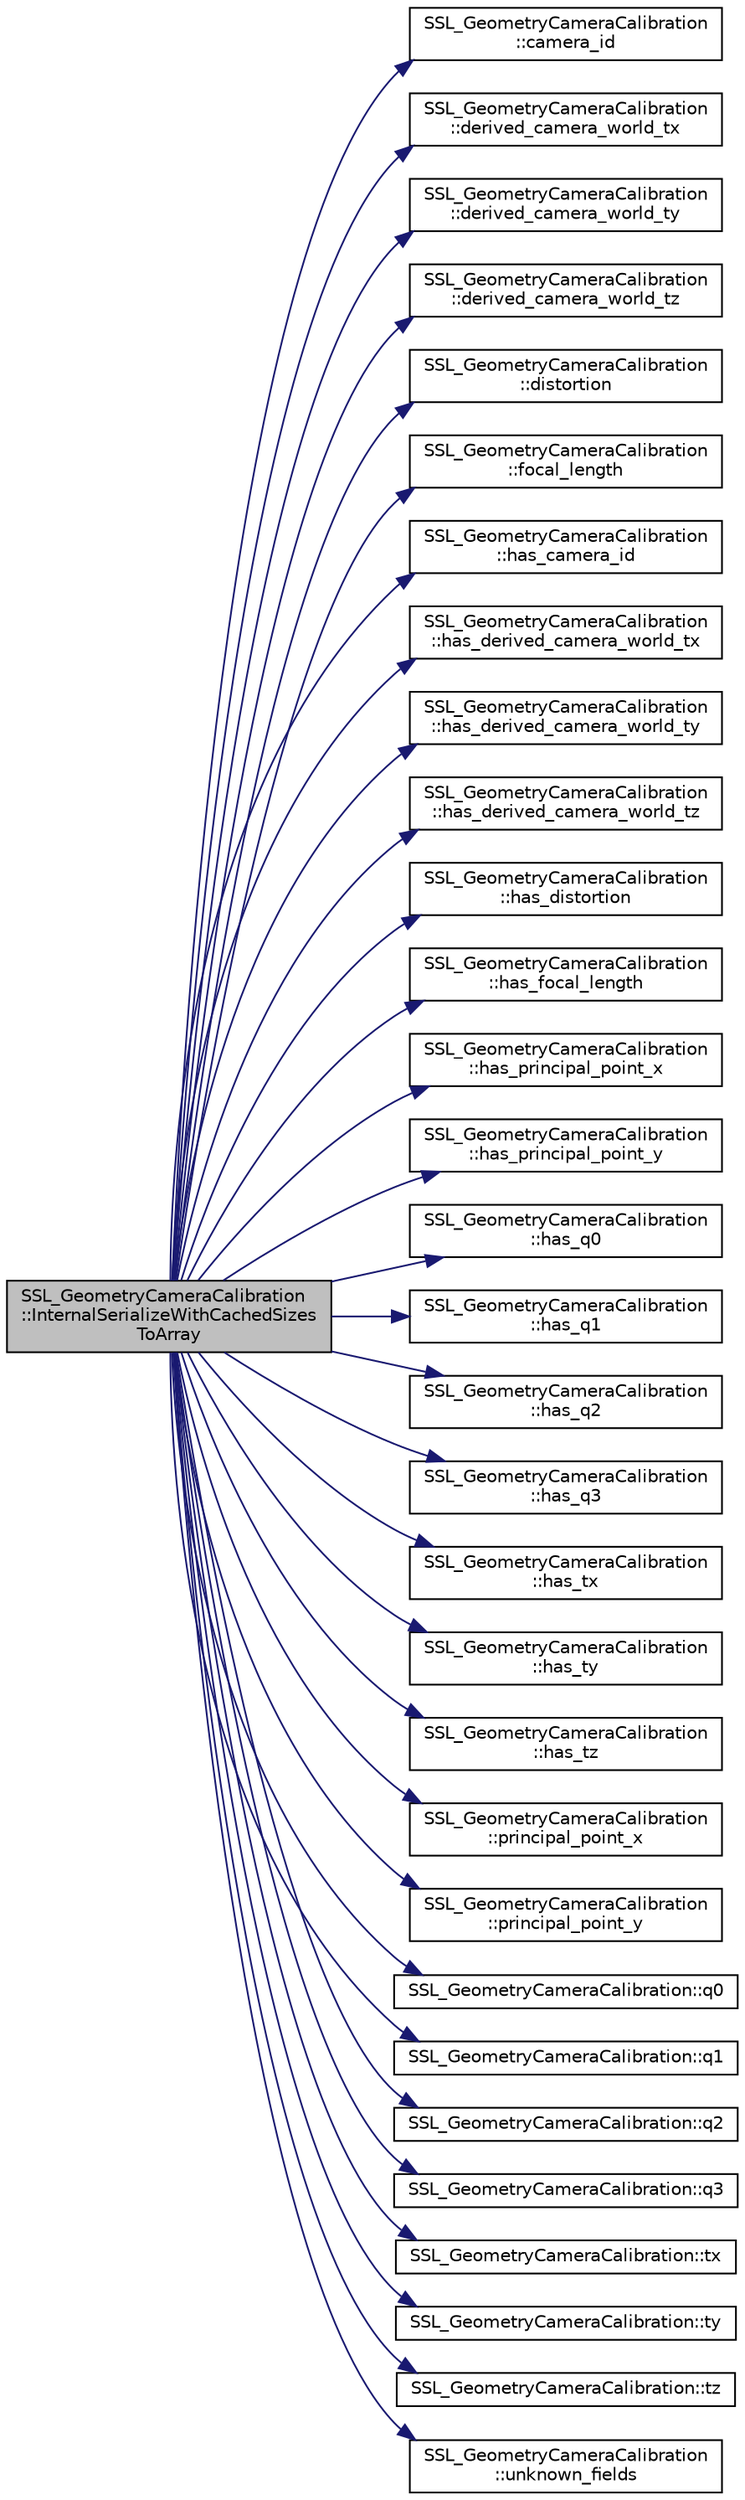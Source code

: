 digraph "SSL_GeometryCameraCalibration::InternalSerializeWithCachedSizesToArray"
{
 // INTERACTIVE_SVG=YES
  edge [fontname="Helvetica",fontsize="10",labelfontname="Helvetica",labelfontsize="10"];
  node [fontname="Helvetica",fontsize="10",shape=record];
  rankdir="LR";
  Node1 [label="SSL_GeometryCameraCalibration\l::InternalSerializeWithCachedSizes\lToArray",height=0.2,width=0.4,color="black", fillcolor="grey75", style="filled", fontcolor="black"];
  Node1 -> Node2 [color="midnightblue",fontsize="10",style="solid",fontname="Helvetica"];
  Node2 [label="SSL_GeometryCameraCalibration\l::camera_id",height=0.2,width=0.4,color="black", fillcolor="white", style="filled",URL="$d0/d73/class_s_s_l___geometry_camera_calibration.html#a373965d7280a2a26dc6fd7aecbc35e8f"];
  Node1 -> Node3 [color="midnightblue",fontsize="10",style="solid",fontname="Helvetica"];
  Node3 [label="SSL_GeometryCameraCalibration\l::derived_camera_world_tx",height=0.2,width=0.4,color="black", fillcolor="white", style="filled",URL="$d0/d73/class_s_s_l___geometry_camera_calibration.html#a0f33b317c09e946045659e0b85bdd245"];
  Node1 -> Node4 [color="midnightblue",fontsize="10",style="solid",fontname="Helvetica"];
  Node4 [label="SSL_GeometryCameraCalibration\l::derived_camera_world_ty",height=0.2,width=0.4,color="black", fillcolor="white", style="filled",URL="$d0/d73/class_s_s_l___geometry_camera_calibration.html#aaad5f7c1a9a8d5d08cfb3f0b7c488cec"];
  Node1 -> Node5 [color="midnightblue",fontsize="10",style="solid",fontname="Helvetica"];
  Node5 [label="SSL_GeometryCameraCalibration\l::derived_camera_world_tz",height=0.2,width=0.4,color="black", fillcolor="white", style="filled",URL="$d0/d73/class_s_s_l___geometry_camera_calibration.html#ae49985e5e3da456cffd1bad0434a485b"];
  Node1 -> Node6 [color="midnightblue",fontsize="10",style="solid",fontname="Helvetica"];
  Node6 [label="SSL_GeometryCameraCalibration\l::distortion",height=0.2,width=0.4,color="black", fillcolor="white", style="filled",URL="$d0/d73/class_s_s_l___geometry_camera_calibration.html#af360499b7f602939a88d3d145ebf3d3f"];
  Node1 -> Node7 [color="midnightblue",fontsize="10",style="solid",fontname="Helvetica"];
  Node7 [label="SSL_GeometryCameraCalibration\l::focal_length",height=0.2,width=0.4,color="black", fillcolor="white", style="filled",URL="$d0/d73/class_s_s_l___geometry_camera_calibration.html#a3b2dabb74fdc11b2dcde63d72723dd1a"];
  Node1 -> Node8 [color="midnightblue",fontsize="10",style="solid",fontname="Helvetica"];
  Node8 [label="SSL_GeometryCameraCalibration\l::has_camera_id",height=0.2,width=0.4,color="black", fillcolor="white", style="filled",URL="$d0/d73/class_s_s_l___geometry_camera_calibration.html#a790ef90780a15f12742dfb8139287802"];
  Node1 -> Node9 [color="midnightblue",fontsize="10",style="solid",fontname="Helvetica"];
  Node9 [label="SSL_GeometryCameraCalibration\l::has_derived_camera_world_tx",height=0.2,width=0.4,color="black", fillcolor="white", style="filled",URL="$d0/d73/class_s_s_l___geometry_camera_calibration.html#a1c1a73e8e1007f75d6b3d70775e4b4f4"];
  Node1 -> Node10 [color="midnightblue",fontsize="10",style="solid",fontname="Helvetica"];
  Node10 [label="SSL_GeometryCameraCalibration\l::has_derived_camera_world_ty",height=0.2,width=0.4,color="black", fillcolor="white", style="filled",URL="$d0/d73/class_s_s_l___geometry_camera_calibration.html#af176feb6e5e9b844f5f95b32a1b85387"];
  Node1 -> Node11 [color="midnightblue",fontsize="10",style="solid",fontname="Helvetica"];
  Node11 [label="SSL_GeometryCameraCalibration\l::has_derived_camera_world_tz",height=0.2,width=0.4,color="black", fillcolor="white", style="filled",URL="$d0/d73/class_s_s_l___geometry_camera_calibration.html#a41f860558caff969dd7ceb6c4a6fab03"];
  Node1 -> Node12 [color="midnightblue",fontsize="10",style="solid",fontname="Helvetica"];
  Node12 [label="SSL_GeometryCameraCalibration\l::has_distortion",height=0.2,width=0.4,color="black", fillcolor="white", style="filled",URL="$d0/d73/class_s_s_l___geometry_camera_calibration.html#a2e33d6a4ae7c4e0ccf1bcbbb665035fa"];
  Node1 -> Node13 [color="midnightblue",fontsize="10",style="solid",fontname="Helvetica"];
  Node13 [label="SSL_GeometryCameraCalibration\l::has_focal_length",height=0.2,width=0.4,color="black", fillcolor="white", style="filled",URL="$d0/d73/class_s_s_l___geometry_camera_calibration.html#a3040eb19ea1d2157e7763c1e443f0a72"];
  Node1 -> Node14 [color="midnightblue",fontsize="10",style="solid",fontname="Helvetica"];
  Node14 [label="SSL_GeometryCameraCalibration\l::has_principal_point_x",height=0.2,width=0.4,color="black", fillcolor="white", style="filled",URL="$d0/d73/class_s_s_l___geometry_camera_calibration.html#a2f97c94ebc54ca221e8893a42799095c"];
  Node1 -> Node15 [color="midnightblue",fontsize="10",style="solid",fontname="Helvetica"];
  Node15 [label="SSL_GeometryCameraCalibration\l::has_principal_point_y",height=0.2,width=0.4,color="black", fillcolor="white", style="filled",URL="$d0/d73/class_s_s_l___geometry_camera_calibration.html#aa69323b324335de72fcc816175c32840"];
  Node1 -> Node16 [color="midnightblue",fontsize="10",style="solid",fontname="Helvetica"];
  Node16 [label="SSL_GeometryCameraCalibration\l::has_q0",height=0.2,width=0.4,color="black", fillcolor="white", style="filled",URL="$d0/d73/class_s_s_l___geometry_camera_calibration.html#a20d503ba30eb1f1b898afa69743f77ef"];
  Node1 -> Node17 [color="midnightblue",fontsize="10",style="solid",fontname="Helvetica"];
  Node17 [label="SSL_GeometryCameraCalibration\l::has_q1",height=0.2,width=0.4,color="black", fillcolor="white", style="filled",URL="$d0/d73/class_s_s_l___geometry_camera_calibration.html#ab3734353b05707381483b83ebda64b99"];
  Node1 -> Node18 [color="midnightblue",fontsize="10",style="solid",fontname="Helvetica"];
  Node18 [label="SSL_GeometryCameraCalibration\l::has_q2",height=0.2,width=0.4,color="black", fillcolor="white", style="filled",URL="$d0/d73/class_s_s_l___geometry_camera_calibration.html#aa917c4e1228a15a683bf758f41291fa1"];
  Node1 -> Node19 [color="midnightblue",fontsize="10",style="solid",fontname="Helvetica"];
  Node19 [label="SSL_GeometryCameraCalibration\l::has_q3",height=0.2,width=0.4,color="black", fillcolor="white", style="filled",URL="$d0/d73/class_s_s_l___geometry_camera_calibration.html#a92933d2d38d9a6bd1df39ba22dc4a246"];
  Node1 -> Node20 [color="midnightblue",fontsize="10",style="solid",fontname="Helvetica"];
  Node20 [label="SSL_GeometryCameraCalibration\l::has_tx",height=0.2,width=0.4,color="black", fillcolor="white", style="filled",URL="$d0/d73/class_s_s_l___geometry_camera_calibration.html#a56b198945abe6af44fbc4345dc7e20dd"];
  Node1 -> Node21 [color="midnightblue",fontsize="10",style="solid",fontname="Helvetica"];
  Node21 [label="SSL_GeometryCameraCalibration\l::has_ty",height=0.2,width=0.4,color="black", fillcolor="white", style="filled",URL="$d0/d73/class_s_s_l___geometry_camera_calibration.html#ad0ffa28a8b76d93b058d86bf32510c97"];
  Node1 -> Node22 [color="midnightblue",fontsize="10",style="solid",fontname="Helvetica"];
  Node22 [label="SSL_GeometryCameraCalibration\l::has_tz",height=0.2,width=0.4,color="black", fillcolor="white", style="filled",URL="$d0/d73/class_s_s_l___geometry_camera_calibration.html#acfd66837d1c82b8c2d6af29b6e032205"];
  Node1 -> Node23 [color="midnightblue",fontsize="10",style="solid",fontname="Helvetica"];
  Node23 [label="SSL_GeometryCameraCalibration\l::principal_point_x",height=0.2,width=0.4,color="black", fillcolor="white", style="filled",URL="$d0/d73/class_s_s_l___geometry_camera_calibration.html#a7175ec36344c69d2ad0aaee0931ccbe9"];
  Node1 -> Node24 [color="midnightblue",fontsize="10",style="solid",fontname="Helvetica"];
  Node24 [label="SSL_GeometryCameraCalibration\l::principal_point_y",height=0.2,width=0.4,color="black", fillcolor="white", style="filled",URL="$d0/d73/class_s_s_l___geometry_camera_calibration.html#a0f850a4992b79d88076db0353c04417f"];
  Node1 -> Node25 [color="midnightblue",fontsize="10",style="solid",fontname="Helvetica"];
  Node25 [label="SSL_GeometryCameraCalibration::q0",height=0.2,width=0.4,color="black", fillcolor="white", style="filled",URL="$d0/d73/class_s_s_l___geometry_camera_calibration.html#a20d0fa157fcf3592aa4f05ef3e3c777c"];
  Node1 -> Node26 [color="midnightblue",fontsize="10",style="solid",fontname="Helvetica"];
  Node26 [label="SSL_GeometryCameraCalibration::q1",height=0.2,width=0.4,color="black", fillcolor="white", style="filled",URL="$d0/d73/class_s_s_l___geometry_camera_calibration.html#a01c6c9560a12a2d11e2c24cad143c0a5"];
  Node1 -> Node27 [color="midnightblue",fontsize="10",style="solid",fontname="Helvetica"];
  Node27 [label="SSL_GeometryCameraCalibration::q2",height=0.2,width=0.4,color="black", fillcolor="white", style="filled",URL="$d0/d73/class_s_s_l___geometry_camera_calibration.html#a1069bc816ff1dd5d4a3b45a05e8f78a9"];
  Node1 -> Node28 [color="midnightblue",fontsize="10",style="solid",fontname="Helvetica"];
  Node28 [label="SSL_GeometryCameraCalibration::q3",height=0.2,width=0.4,color="black", fillcolor="white", style="filled",URL="$d0/d73/class_s_s_l___geometry_camera_calibration.html#ab00aad751be9d0285cc731d502a49433"];
  Node1 -> Node29 [color="midnightblue",fontsize="10",style="solid",fontname="Helvetica"];
  Node29 [label="SSL_GeometryCameraCalibration::tx",height=0.2,width=0.4,color="black", fillcolor="white", style="filled",URL="$d0/d73/class_s_s_l___geometry_camera_calibration.html#a0ac24827d1e598a2d64a48b98846c2b9"];
  Node1 -> Node30 [color="midnightblue",fontsize="10",style="solid",fontname="Helvetica"];
  Node30 [label="SSL_GeometryCameraCalibration::ty",height=0.2,width=0.4,color="black", fillcolor="white", style="filled",URL="$d0/d73/class_s_s_l___geometry_camera_calibration.html#ab44831e97df279d892da35a27a01d910"];
  Node1 -> Node31 [color="midnightblue",fontsize="10",style="solid",fontname="Helvetica"];
  Node31 [label="SSL_GeometryCameraCalibration::tz",height=0.2,width=0.4,color="black", fillcolor="white", style="filled",URL="$d0/d73/class_s_s_l___geometry_camera_calibration.html#afc6cdaae7c4708b0fcb70fb47cbb30b8"];
  Node1 -> Node32 [color="midnightblue",fontsize="10",style="solid",fontname="Helvetica"];
  Node32 [label="SSL_GeometryCameraCalibration\l::unknown_fields",height=0.2,width=0.4,color="black", fillcolor="white", style="filled",URL="$d0/d73/class_s_s_l___geometry_camera_calibration.html#a88ca7c8868055631a5d9ddfa5455b408"];
}
